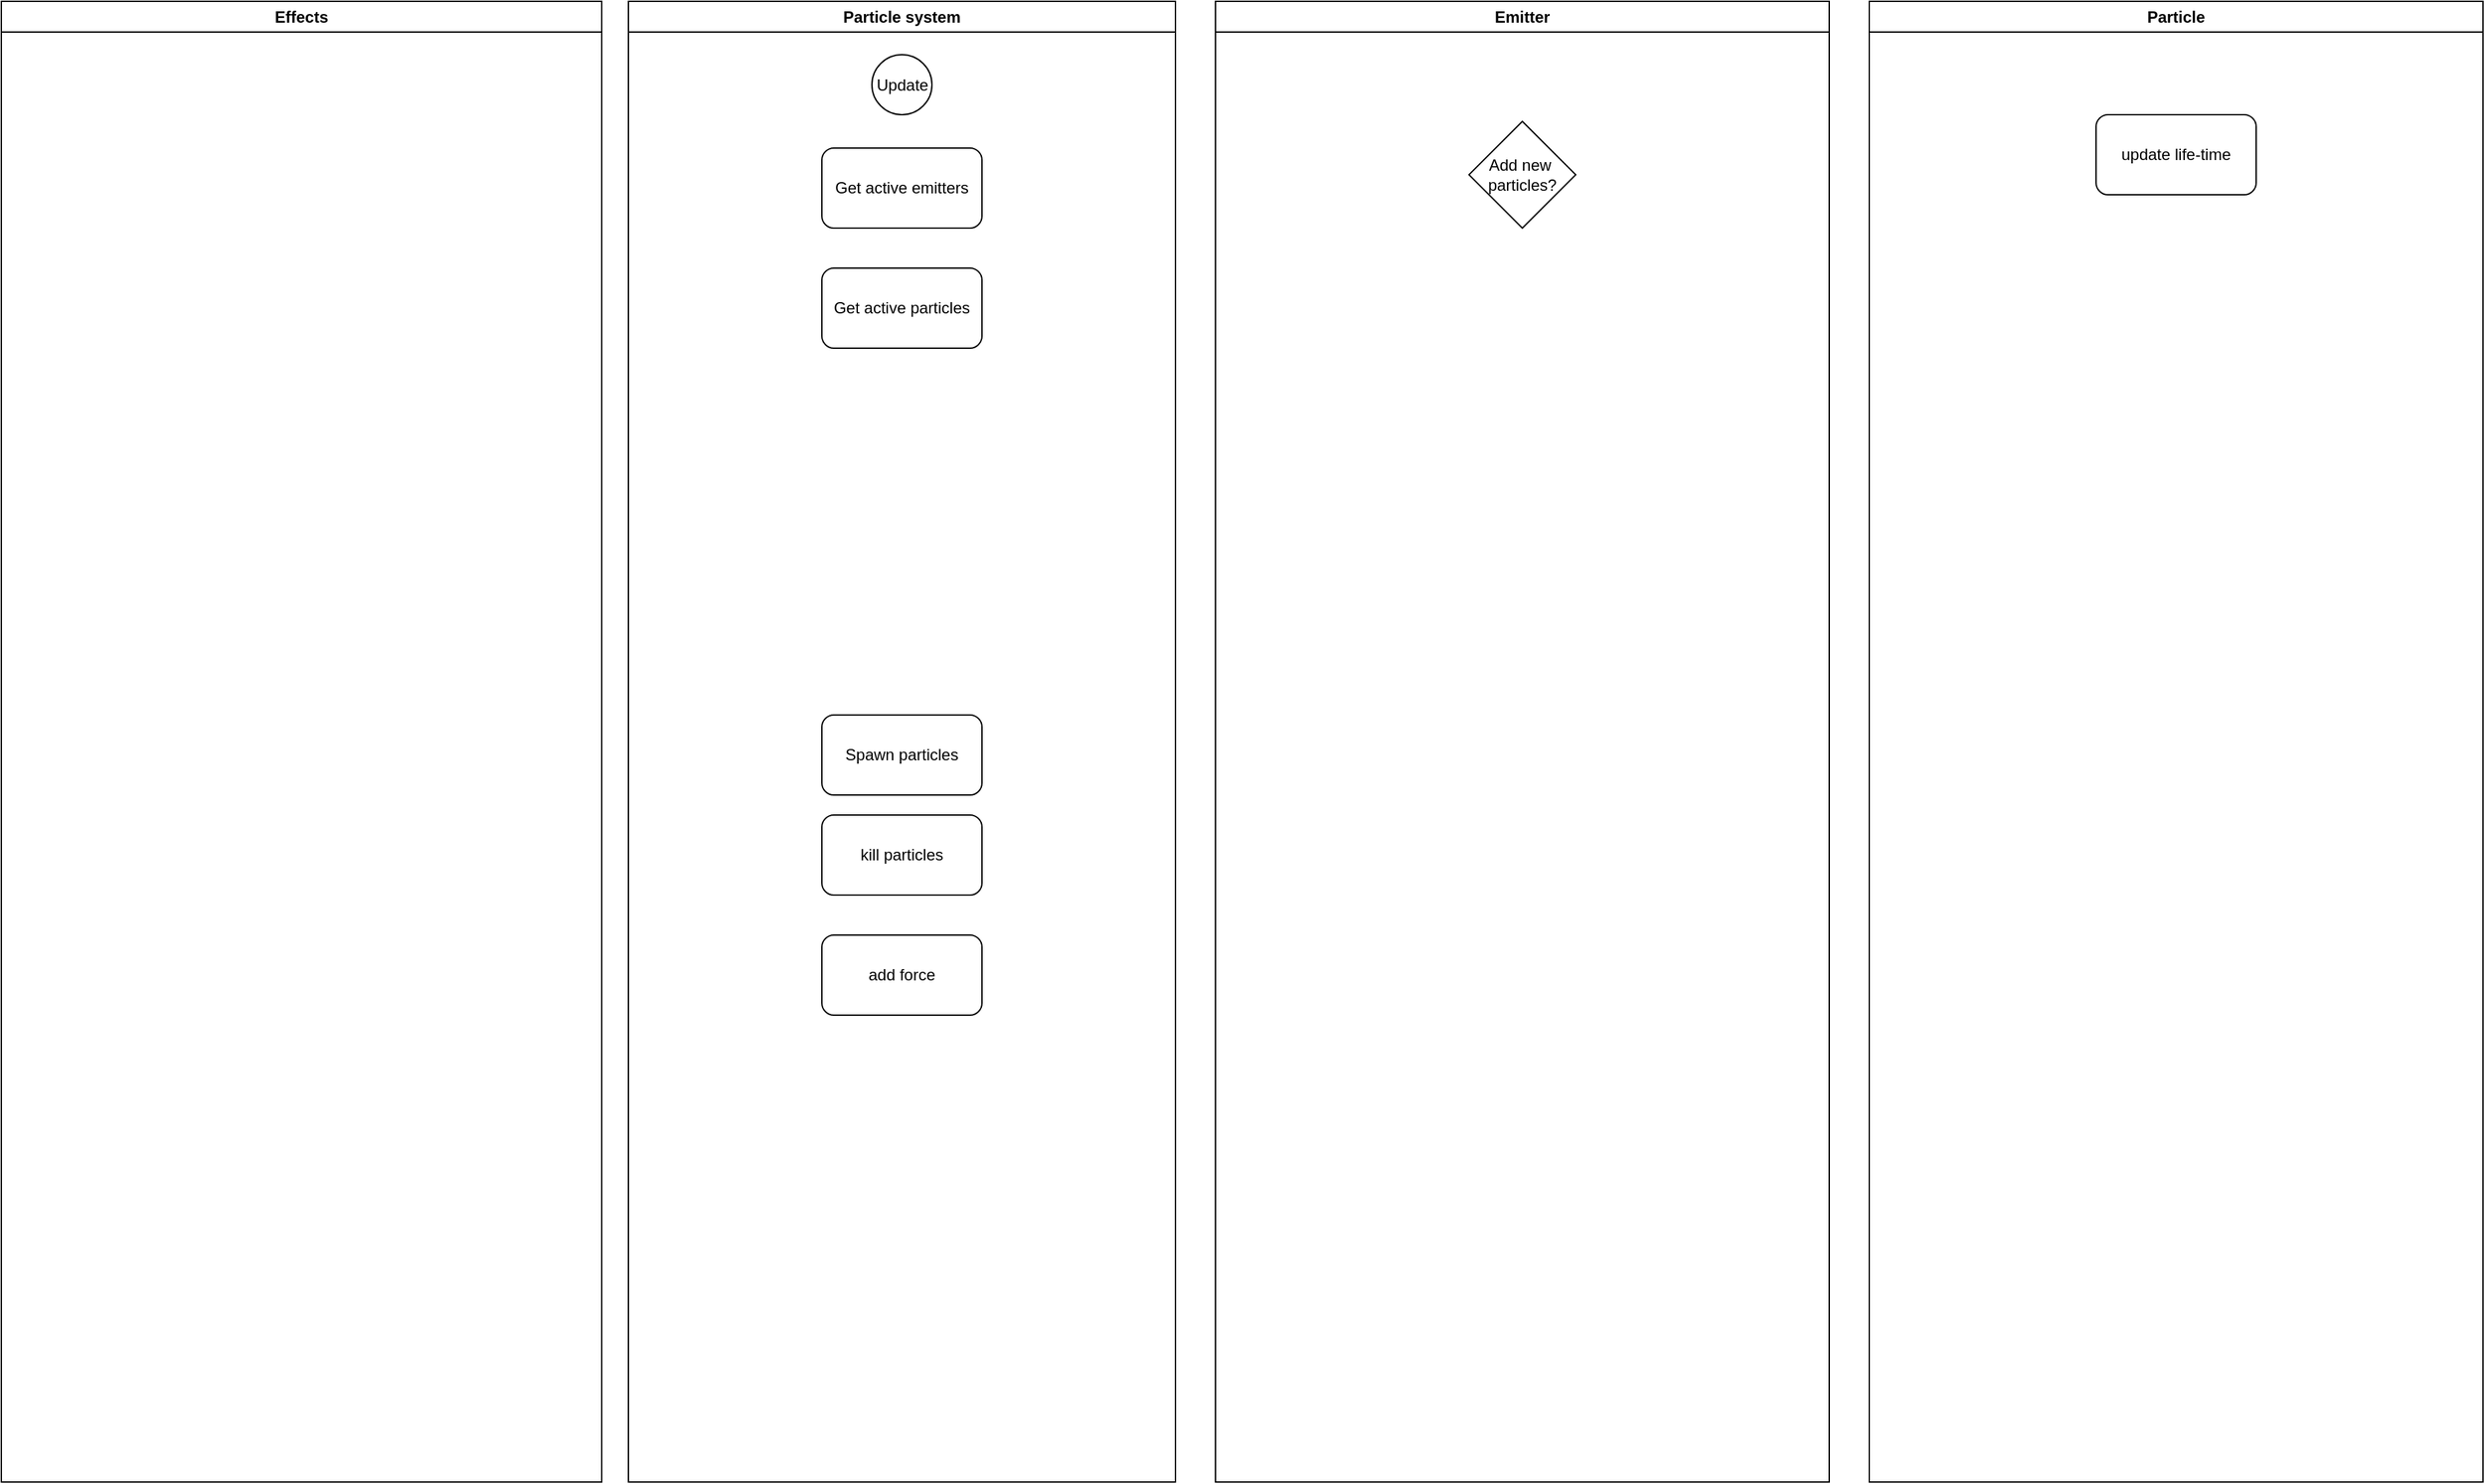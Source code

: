 <mxfile version="20.8.13" type="github">
  <diagram id="prtHgNgQTEPvFCAcTncT" name="Page-1">
    <mxGraphModel dx="2049" dy="1323" grid="1" gridSize="10" guides="1" tooltips="1" connect="1" arrows="1" fold="1" page="1" pageScale="1" pageWidth="827" pageHeight="1169" math="0" shadow="0">
      <root>
        <mxCell id="0" />
        <mxCell id="1" parent="0" />
        <mxCell id="U7NMzuZi3OgYa0GwuQnT-1" value="Effects" style="swimlane;whiteSpace=wrap;html=1;startSize=23;" vertex="1" parent="1">
          <mxGeometry x="20" y="20" width="450" height="1110" as="geometry" />
        </mxCell>
        <mxCell id="U7NMzuZi3OgYa0GwuQnT-2" value="Particle system" style="swimlane;whiteSpace=wrap;html=1;startSize=23;" vertex="1" parent="1">
          <mxGeometry x="490" y="20" width="410" height="1110" as="geometry" />
        </mxCell>
        <mxCell id="U7NMzuZi3OgYa0GwuQnT-5" value="Update" style="ellipse;whiteSpace=wrap;html=1;aspect=fixed;" vertex="1" parent="U7NMzuZi3OgYa0GwuQnT-2">
          <mxGeometry x="182.5" y="40" width="45" height="45" as="geometry" />
        </mxCell>
        <mxCell id="U7NMzuZi3OgYa0GwuQnT-7" value="Get active emitters" style="rounded=1;whiteSpace=wrap;html=1;" vertex="1" parent="U7NMzuZi3OgYa0GwuQnT-2">
          <mxGeometry x="145" y="110" width="120" height="60" as="geometry" />
        </mxCell>
        <mxCell id="U7NMzuZi3OgYa0GwuQnT-6" value="Get active particles" style="rounded=1;whiteSpace=wrap;html=1;" vertex="1" parent="U7NMzuZi3OgYa0GwuQnT-2">
          <mxGeometry x="145" y="200" width="120" height="60" as="geometry" />
        </mxCell>
        <mxCell id="U7NMzuZi3OgYa0GwuQnT-10" value="Spawn particles" style="rounded=1;whiteSpace=wrap;html=1;" vertex="1" parent="U7NMzuZi3OgYa0GwuQnT-2">
          <mxGeometry x="145" y="535" width="120" height="60" as="geometry" />
        </mxCell>
        <mxCell id="U7NMzuZi3OgYa0GwuQnT-11" value="kill particles" style="rounded=1;whiteSpace=wrap;html=1;" vertex="1" parent="U7NMzuZi3OgYa0GwuQnT-2">
          <mxGeometry x="145" y="610" width="120" height="60" as="geometry" />
        </mxCell>
        <mxCell id="U7NMzuZi3OgYa0GwuQnT-12" value="add force" style="rounded=1;whiteSpace=wrap;html=1;" vertex="1" parent="U7NMzuZi3OgYa0GwuQnT-2">
          <mxGeometry x="145" y="700" width="120" height="60" as="geometry" />
        </mxCell>
        <mxCell id="U7NMzuZi3OgYa0GwuQnT-3" value="Emitter" style="swimlane;whiteSpace=wrap;html=1;" vertex="1" parent="1">
          <mxGeometry x="930" y="20" width="460" height="1110" as="geometry" />
        </mxCell>
        <mxCell id="U7NMzuZi3OgYa0GwuQnT-9" value="Add new&amp;nbsp;&lt;br&gt;particles?" style="rhombus;whiteSpace=wrap;html=1;" vertex="1" parent="U7NMzuZi3OgYa0GwuQnT-3">
          <mxGeometry x="190" y="90" width="80" height="80" as="geometry" />
        </mxCell>
        <mxCell id="U7NMzuZi3OgYa0GwuQnT-13" value="Particle" style="swimlane;whiteSpace=wrap;html=1;" vertex="1" parent="1">
          <mxGeometry x="1420" y="20" width="460" height="1110" as="geometry" />
        </mxCell>
        <mxCell id="U7NMzuZi3OgYa0GwuQnT-15" value="update life-time" style="rounded=1;whiteSpace=wrap;html=1;" vertex="1" parent="U7NMzuZi3OgYa0GwuQnT-13">
          <mxGeometry x="170" y="85" width="120" height="60" as="geometry" />
        </mxCell>
      </root>
    </mxGraphModel>
  </diagram>
</mxfile>
